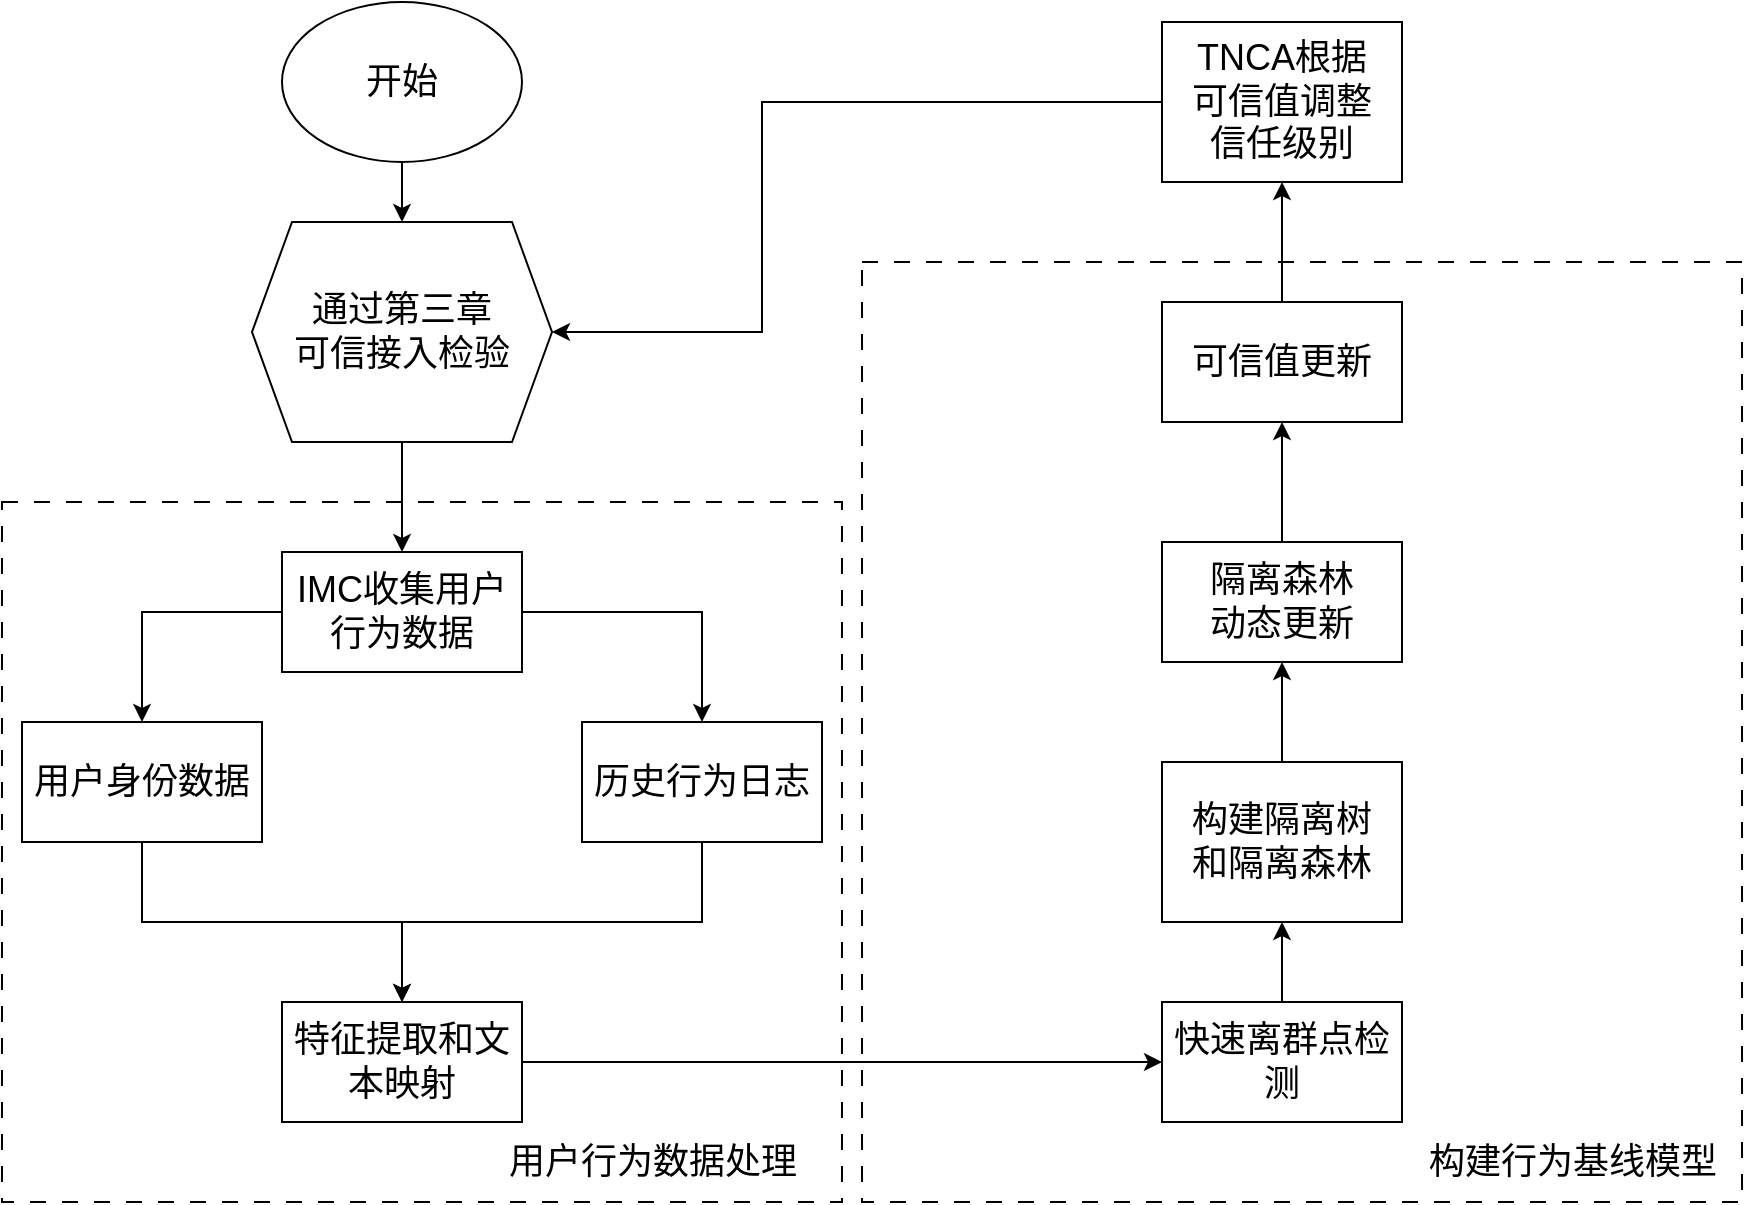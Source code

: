 <mxfile version="23.1.7" type="github">
  <diagram name="第 1 页" id="EGZcwG8qmQ1coeNOph8V">
    <mxGraphModel dx="2261" dy="737" grid="1" gridSize="10" guides="1" tooltips="1" connect="1" arrows="1" fold="1" page="1" pageScale="1" pageWidth="827" pageHeight="1169" math="0" shadow="0">
      <root>
        <mxCell id="0" />
        <mxCell id="1" parent="0" />
        <mxCell id="f48ftaHPcO_iTmQI_ypn-46" value="" style="rounded=0;whiteSpace=wrap;html=1;dashed=1;dashPattern=8 8;fontSize=18;" vertex="1" parent="1">
          <mxGeometry x="280" y="380" width="440" height="470" as="geometry" />
        </mxCell>
        <mxCell id="f48ftaHPcO_iTmQI_ypn-45" value="" style="rounded=0;whiteSpace=wrap;html=1;dashed=1;dashPattern=8 8;fontSize=18;" vertex="1" parent="1">
          <mxGeometry x="-150" y="500" width="420" height="350" as="geometry" />
        </mxCell>
        <mxCell id="f48ftaHPcO_iTmQI_ypn-37" style="edgeStyle=orthogonalEdgeStyle;rounded=0;orthogonalLoop=1;jettySize=auto;html=1;exitX=0.5;exitY=1;exitDx=0;exitDy=0;entryX=0.5;entryY=0;entryDx=0;entryDy=0;fontSize=18;" edge="1" parent="1" source="f48ftaHPcO_iTmQI_ypn-1" target="f48ftaHPcO_iTmQI_ypn-3">
          <mxGeometry relative="1" as="geometry" />
        </mxCell>
        <mxCell id="f48ftaHPcO_iTmQI_ypn-1" value="&lt;font style=&quot;font-size: 18px;&quot;&gt;开始&lt;/font&gt;" style="ellipse;whiteSpace=wrap;html=1;fontSize=18;" vertex="1" parent="1">
          <mxGeometry x="-10" y="250" width="120" height="80" as="geometry" />
        </mxCell>
        <mxCell id="f48ftaHPcO_iTmQI_ypn-11" value="" style="edgeStyle=orthogonalEdgeStyle;rounded=0;orthogonalLoop=1;jettySize=auto;html=1;fontSize=18;" edge="1" parent="1" source="f48ftaHPcO_iTmQI_ypn-3" target="f48ftaHPcO_iTmQI_ypn-10">
          <mxGeometry relative="1" as="geometry" />
        </mxCell>
        <mxCell id="f48ftaHPcO_iTmQI_ypn-3" value="通过第三章&lt;br style=&quot;font-size: 18px;&quot;&gt;可信接入检验" style="shape=hexagon;perimeter=hexagonPerimeter2;whiteSpace=wrap;html=1;fixedSize=1;fontSize=18;" vertex="1" parent="1">
          <mxGeometry x="-25" y="360" width="150" height="110" as="geometry" />
        </mxCell>
        <mxCell id="f48ftaHPcO_iTmQI_ypn-13" value="" style="edgeStyle=orthogonalEdgeStyle;rounded=0;orthogonalLoop=1;jettySize=auto;html=1;fontSize=18;" edge="1" parent="1" source="f48ftaHPcO_iTmQI_ypn-10" target="f48ftaHPcO_iTmQI_ypn-12">
          <mxGeometry relative="1" as="geometry" />
        </mxCell>
        <mxCell id="f48ftaHPcO_iTmQI_ypn-15" value="" style="edgeStyle=orthogonalEdgeStyle;rounded=0;orthogonalLoop=1;jettySize=auto;html=1;fontSize=18;" edge="1" parent="1" source="f48ftaHPcO_iTmQI_ypn-10" target="f48ftaHPcO_iTmQI_ypn-14">
          <mxGeometry relative="1" as="geometry" />
        </mxCell>
        <mxCell id="f48ftaHPcO_iTmQI_ypn-10" value="IMC收集用户行为数据" style="whiteSpace=wrap;html=1;fontSize=18;" vertex="1" parent="1">
          <mxGeometry x="-10" y="525" width="120" height="60" as="geometry" />
        </mxCell>
        <mxCell id="f48ftaHPcO_iTmQI_ypn-40" style="edgeStyle=orthogonalEdgeStyle;rounded=0;orthogonalLoop=1;jettySize=auto;html=1;exitX=0.5;exitY=1;exitDx=0;exitDy=0;fontSize=18;" edge="1" parent="1" source="f48ftaHPcO_iTmQI_ypn-12" target="f48ftaHPcO_iTmQI_ypn-16">
          <mxGeometry relative="1" as="geometry" />
        </mxCell>
        <mxCell id="f48ftaHPcO_iTmQI_ypn-12" value="用户身份数据" style="whiteSpace=wrap;html=1;fontSize=18;" vertex="1" parent="1">
          <mxGeometry x="-140" y="610" width="120" height="60" as="geometry" />
        </mxCell>
        <mxCell id="f48ftaHPcO_iTmQI_ypn-41" style="edgeStyle=orthogonalEdgeStyle;rounded=0;orthogonalLoop=1;jettySize=auto;html=1;exitX=0.5;exitY=1;exitDx=0;exitDy=0;entryX=0.5;entryY=0;entryDx=0;entryDy=0;fontSize=18;" edge="1" parent="1" source="f48ftaHPcO_iTmQI_ypn-14" target="f48ftaHPcO_iTmQI_ypn-16">
          <mxGeometry relative="1" as="geometry">
            <mxPoint x="50" y="720" as="targetPoint" />
          </mxGeometry>
        </mxCell>
        <mxCell id="f48ftaHPcO_iTmQI_ypn-14" value="历史行为日志" style="whiteSpace=wrap;html=1;fontSize=18;" vertex="1" parent="1">
          <mxGeometry x="140" y="610" width="120" height="60" as="geometry" />
        </mxCell>
        <mxCell id="f48ftaHPcO_iTmQI_ypn-20" value="" style="edgeStyle=orthogonalEdgeStyle;rounded=0;orthogonalLoop=1;jettySize=auto;html=1;fontSize=18;" edge="1" parent="1" source="f48ftaHPcO_iTmQI_ypn-16" target="f48ftaHPcO_iTmQI_ypn-19">
          <mxGeometry relative="1" as="geometry" />
        </mxCell>
        <mxCell id="f48ftaHPcO_iTmQI_ypn-16" value="特征提取和文本映射" style="whiteSpace=wrap;html=1;fontSize=18;" vertex="1" parent="1">
          <mxGeometry x="-10" y="750" width="120" height="60" as="geometry" />
        </mxCell>
        <mxCell id="f48ftaHPcO_iTmQI_ypn-22" value="" style="edgeStyle=orthogonalEdgeStyle;rounded=0;orthogonalLoop=1;jettySize=auto;html=1;fontSize=18;" edge="1" parent="1" source="f48ftaHPcO_iTmQI_ypn-19" target="f48ftaHPcO_iTmQI_ypn-21">
          <mxGeometry relative="1" as="geometry" />
        </mxCell>
        <mxCell id="f48ftaHPcO_iTmQI_ypn-19" value="快速离群点检测" style="whiteSpace=wrap;html=1;fontSize=18;" vertex="1" parent="1">
          <mxGeometry x="430" y="750" width="120" height="60" as="geometry" />
        </mxCell>
        <mxCell id="f48ftaHPcO_iTmQI_ypn-49" style="edgeStyle=orthogonalEdgeStyle;rounded=0;orthogonalLoop=1;jettySize=auto;html=1;exitX=0.5;exitY=0;exitDx=0;exitDy=0;entryX=0.5;entryY=1;entryDx=0;entryDy=0;fontSize=18;" edge="1" parent="1" source="f48ftaHPcO_iTmQI_ypn-21" target="f48ftaHPcO_iTmQI_ypn-27">
          <mxGeometry relative="1" as="geometry" />
        </mxCell>
        <mxCell id="f48ftaHPcO_iTmQI_ypn-21" value="构建隔离树&lt;br style=&quot;font-size: 18px;&quot;&gt;和隔离森林" style="whiteSpace=wrap;html=1;fontSize=18;" vertex="1" parent="1">
          <mxGeometry x="430" y="630" width="120" height="80" as="geometry" />
        </mxCell>
        <mxCell id="f48ftaHPcO_iTmQI_ypn-50" style="edgeStyle=orthogonalEdgeStyle;rounded=0;orthogonalLoop=1;jettySize=auto;html=1;exitX=0.5;exitY=0;exitDx=0;exitDy=0;entryX=0.5;entryY=1;entryDx=0;entryDy=0;fontSize=18;" edge="1" parent="1" source="f48ftaHPcO_iTmQI_ypn-27" target="f48ftaHPcO_iTmQI_ypn-29">
          <mxGeometry relative="1" as="geometry" />
        </mxCell>
        <mxCell id="f48ftaHPcO_iTmQI_ypn-27" value="隔离森林&lt;br&gt;动态更新" style="whiteSpace=wrap;html=1;fontSize=18;" vertex="1" parent="1">
          <mxGeometry x="430" y="520" width="120" height="60" as="geometry" />
        </mxCell>
        <mxCell id="f48ftaHPcO_iTmQI_ypn-34" value="" style="edgeStyle=orthogonalEdgeStyle;rounded=0;orthogonalLoop=1;jettySize=auto;html=1;fontSize=18;" edge="1" parent="1" source="f48ftaHPcO_iTmQI_ypn-29" target="f48ftaHPcO_iTmQI_ypn-33">
          <mxGeometry relative="1" as="geometry" />
        </mxCell>
        <mxCell id="f48ftaHPcO_iTmQI_ypn-29" value="可信值更新" style="whiteSpace=wrap;html=1;fontSize=18;" vertex="1" parent="1">
          <mxGeometry x="430" y="400" width="120" height="60" as="geometry" />
        </mxCell>
        <mxCell id="f48ftaHPcO_iTmQI_ypn-57" style="edgeStyle=orthogonalEdgeStyle;rounded=0;orthogonalLoop=1;jettySize=auto;html=1;exitX=0;exitY=0.5;exitDx=0;exitDy=0;entryX=1;entryY=0.5;entryDx=0;entryDy=0;" edge="1" parent="1" source="f48ftaHPcO_iTmQI_ypn-33" target="f48ftaHPcO_iTmQI_ypn-3">
          <mxGeometry relative="1" as="geometry">
            <Array as="points">
              <mxPoint x="230" y="300" />
              <mxPoint x="230" y="415" />
            </Array>
          </mxGeometry>
        </mxCell>
        <mxCell id="f48ftaHPcO_iTmQI_ypn-33" value="TNCA根据&lt;br&gt;可信值调整&lt;br&gt;信任级别" style="whiteSpace=wrap;html=1;fontSize=18;" vertex="1" parent="1">
          <mxGeometry x="430" y="260" width="120" height="80" as="geometry" />
        </mxCell>
        <mxCell id="f48ftaHPcO_iTmQI_ypn-47" value="用户行为数据处理" style="text;html=1;align=center;verticalAlign=middle;resizable=0;points=[];autosize=1;strokeColor=none;fillColor=none;fontSize=18;" vertex="1" parent="1">
          <mxGeometry x="90" y="810" width="170" height="40" as="geometry" />
        </mxCell>
        <mxCell id="f48ftaHPcO_iTmQI_ypn-48" value="构建行为基线模型" style="text;html=1;align=center;verticalAlign=middle;resizable=0;points=[];autosize=1;strokeColor=none;fillColor=none;fontSize=18;" vertex="1" parent="1">
          <mxGeometry x="550" y="810" width="170" height="40" as="geometry" />
        </mxCell>
      </root>
    </mxGraphModel>
  </diagram>
</mxfile>
